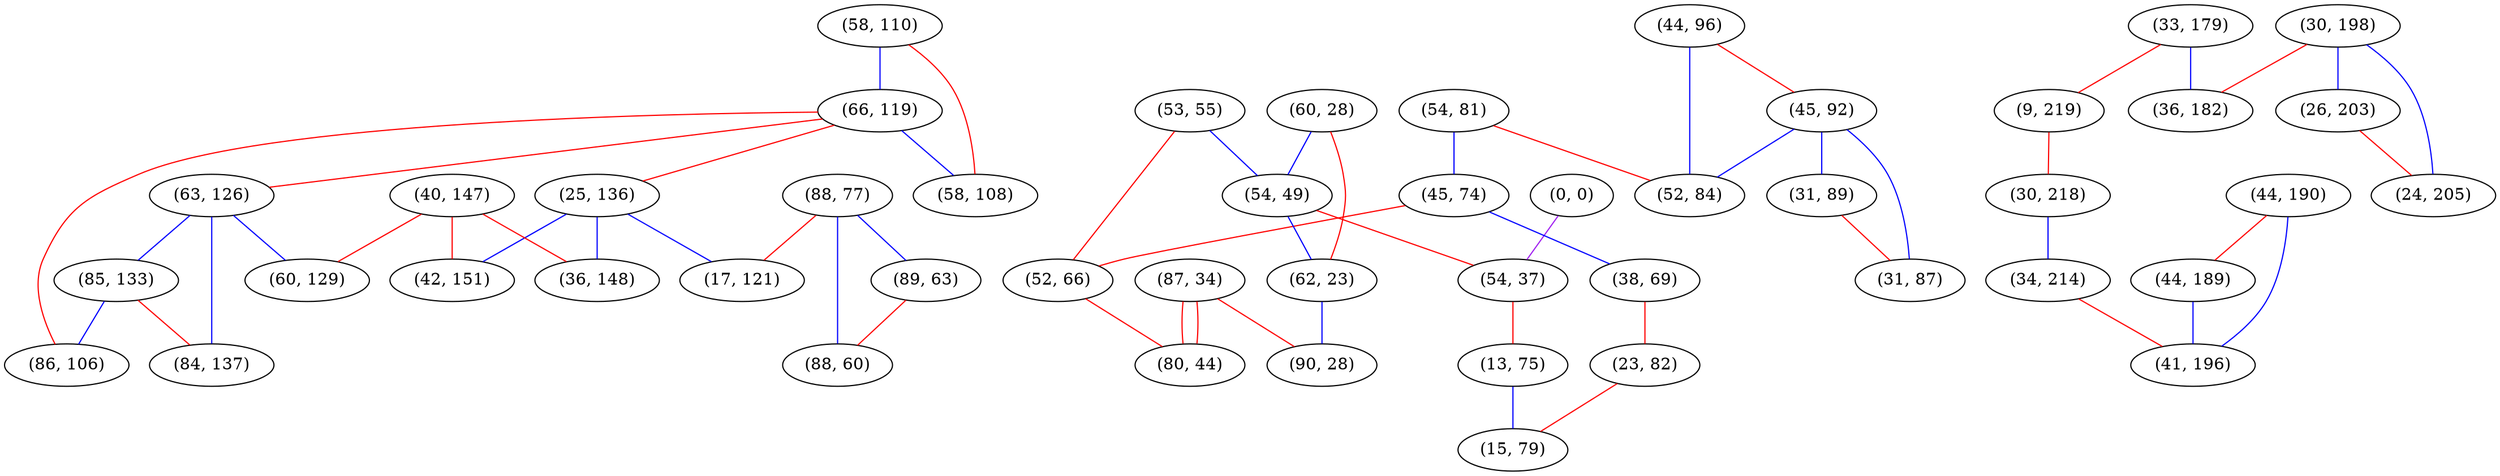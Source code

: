 graph "" {
"(58, 110)";
"(53, 55)";
"(60, 28)";
"(87, 34)";
"(66, 119)";
"(33, 179)";
"(88, 77)";
"(63, 126)";
"(25, 136)";
"(30, 198)";
"(85, 133)";
"(9, 219)";
"(44, 96)";
"(54, 81)";
"(45, 92)";
"(0, 0)";
"(40, 147)";
"(60, 129)";
"(17, 121)";
"(45, 74)";
"(58, 108)";
"(38, 69)";
"(44, 190)";
"(30, 218)";
"(52, 66)";
"(54, 49)";
"(80, 44)";
"(62, 23)";
"(90, 28)";
"(26, 203)";
"(36, 182)";
"(44, 189)";
"(86, 106)";
"(89, 63)";
"(36, 148)";
"(88, 60)";
"(52, 84)";
"(54, 37)";
"(34, 214)";
"(84, 137)";
"(23, 82)";
"(41, 196)";
"(31, 89)";
"(42, 151)";
"(24, 205)";
"(13, 75)";
"(15, 79)";
"(31, 87)";
"(58, 110)" -- "(66, 119)"  [color=blue, key=0, weight=3];
"(58, 110)" -- "(58, 108)"  [color=red, key=0, weight=1];
"(53, 55)" -- "(52, 66)"  [color=red, key=0, weight=1];
"(53, 55)" -- "(54, 49)"  [color=blue, key=0, weight=3];
"(60, 28)" -- "(54, 49)"  [color=blue, key=0, weight=3];
"(60, 28)" -- "(62, 23)"  [color=red, key=0, weight=1];
"(87, 34)" -- "(90, 28)"  [color=red, key=0, weight=1];
"(87, 34)" -- "(80, 44)"  [color=red, key=0, weight=1];
"(87, 34)" -- "(80, 44)"  [color=red, key=1, weight=1];
"(66, 119)" -- "(25, 136)"  [color=red, key=0, weight=1];
"(66, 119)" -- "(86, 106)"  [color=red, key=0, weight=1];
"(66, 119)" -- "(63, 126)"  [color=red, key=0, weight=1];
"(66, 119)" -- "(58, 108)"  [color=blue, key=0, weight=3];
"(33, 179)" -- "(9, 219)"  [color=red, key=0, weight=1];
"(33, 179)" -- "(36, 182)"  [color=blue, key=0, weight=3];
"(88, 77)" -- "(88, 60)"  [color=blue, key=0, weight=3];
"(88, 77)" -- "(17, 121)"  [color=red, key=0, weight=1];
"(88, 77)" -- "(89, 63)"  [color=blue, key=0, weight=3];
"(63, 126)" -- "(84, 137)"  [color=blue, key=0, weight=3];
"(63, 126)" -- "(60, 129)"  [color=blue, key=0, weight=3];
"(63, 126)" -- "(85, 133)"  [color=blue, key=0, weight=3];
"(25, 136)" -- "(42, 151)"  [color=blue, key=0, weight=3];
"(25, 136)" -- "(36, 148)"  [color=blue, key=0, weight=3];
"(25, 136)" -- "(17, 121)"  [color=blue, key=0, weight=3];
"(30, 198)" -- "(26, 203)"  [color=blue, key=0, weight=3];
"(30, 198)" -- "(24, 205)"  [color=blue, key=0, weight=3];
"(30, 198)" -- "(36, 182)"  [color=red, key=0, weight=1];
"(85, 133)" -- "(86, 106)"  [color=blue, key=0, weight=3];
"(85, 133)" -- "(84, 137)"  [color=red, key=0, weight=1];
"(9, 219)" -- "(30, 218)"  [color=red, key=0, weight=1];
"(44, 96)" -- "(45, 92)"  [color=red, key=0, weight=1];
"(44, 96)" -- "(52, 84)"  [color=blue, key=0, weight=3];
"(54, 81)" -- "(52, 84)"  [color=red, key=0, weight=1];
"(54, 81)" -- "(45, 74)"  [color=blue, key=0, weight=3];
"(45, 92)" -- "(31, 89)"  [color=blue, key=0, weight=3];
"(45, 92)" -- "(52, 84)"  [color=blue, key=0, weight=3];
"(45, 92)" -- "(31, 87)"  [color=blue, key=0, weight=3];
"(0, 0)" -- "(54, 37)"  [color=purple, key=0, weight=4];
"(40, 147)" -- "(42, 151)"  [color=red, key=0, weight=1];
"(40, 147)" -- "(36, 148)"  [color=red, key=0, weight=1];
"(40, 147)" -- "(60, 129)"  [color=red, key=0, weight=1];
"(45, 74)" -- "(52, 66)"  [color=red, key=0, weight=1];
"(45, 74)" -- "(38, 69)"  [color=blue, key=0, weight=3];
"(38, 69)" -- "(23, 82)"  [color=red, key=0, weight=1];
"(44, 190)" -- "(44, 189)"  [color=red, key=0, weight=1];
"(44, 190)" -- "(41, 196)"  [color=blue, key=0, weight=3];
"(30, 218)" -- "(34, 214)"  [color=blue, key=0, weight=3];
"(52, 66)" -- "(80, 44)"  [color=red, key=0, weight=1];
"(54, 49)" -- "(62, 23)"  [color=blue, key=0, weight=3];
"(54, 49)" -- "(54, 37)"  [color=red, key=0, weight=1];
"(62, 23)" -- "(90, 28)"  [color=blue, key=0, weight=3];
"(26, 203)" -- "(24, 205)"  [color=red, key=0, weight=1];
"(44, 189)" -- "(41, 196)"  [color=blue, key=0, weight=3];
"(89, 63)" -- "(88, 60)"  [color=red, key=0, weight=1];
"(54, 37)" -- "(13, 75)"  [color=red, key=0, weight=1];
"(34, 214)" -- "(41, 196)"  [color=red, key=0, weight=1];
"(23, 82)" -- "(15, 79)"  [color=red, key=0, weight=1];
"(31, 89)" -- "(31, 87)"  [color=red, key=0, weight=1];
"(13, 75)" -- "(15, 79)"  [color=blue, key=0, weight=3];
}
